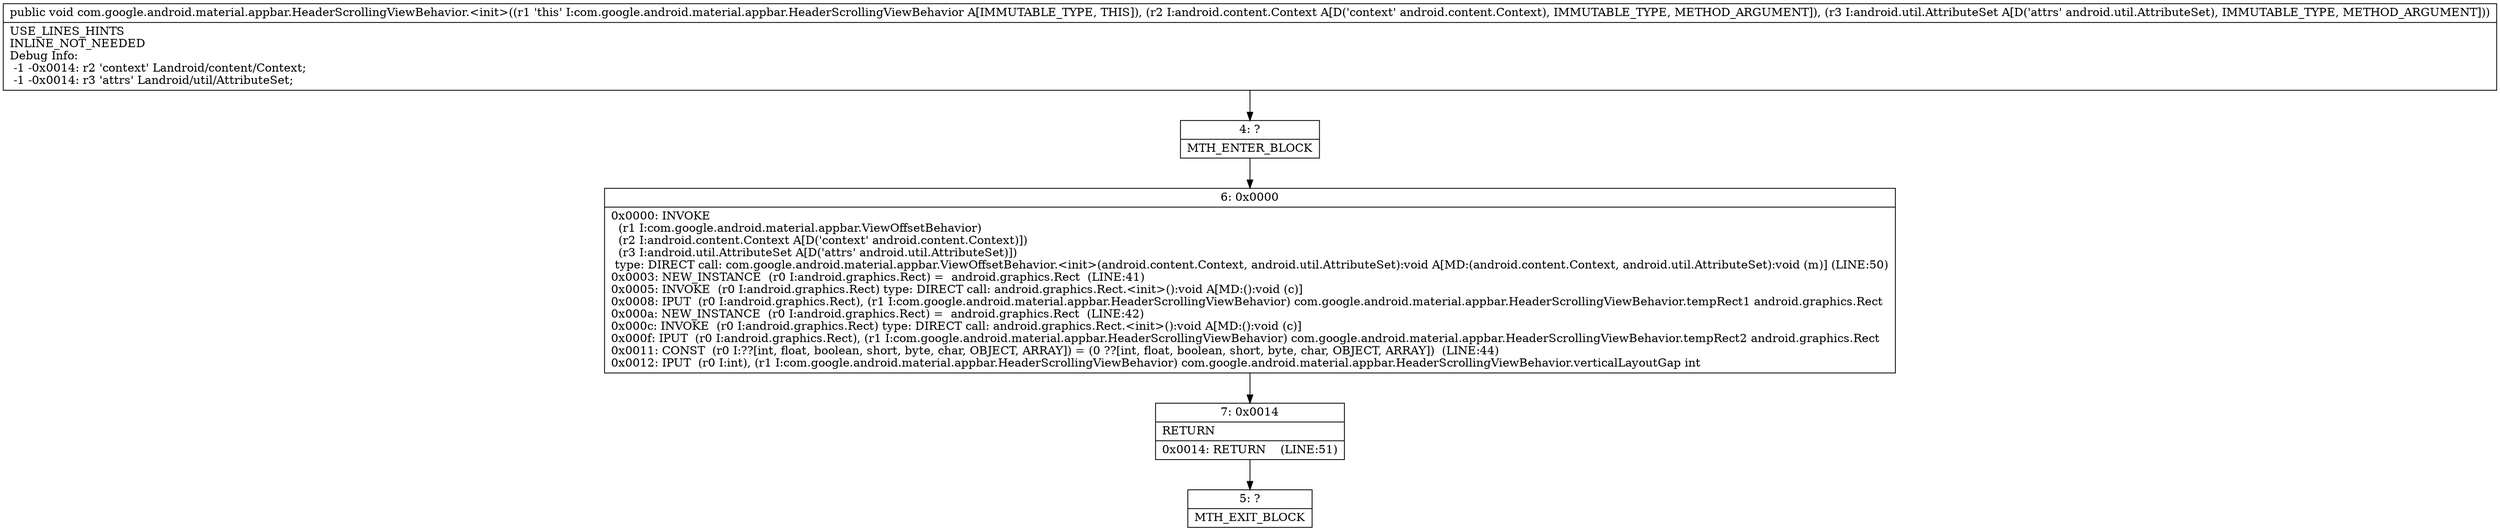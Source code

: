 digraph "CFG forcom.google.android.material.appbar.HeaderScrollingViewBehavior.\<init\>(Landroid\/content\/Context;Landroid\/util\/AttributeSet;)V" {
Node_4 [shape=record,label="{4\:\ ?|MTH_ENTER_BLOCK\l}"];
Node_6 [shape=record,label="{6\:\ 0x0000|0x0000: INVOKE  \l  (r1 I:com.google.android.material.appbar.ViewOffsetBehavior)\l  (r2 I:android.content.Context A[D('context' android.content.Context)])\l  (r3 I:android.util.AttributeSet A[D('attrs' android.util.AttributeSet)])\l type: DIRECT call: com.google.android.material.appbar.ViewOffsetBehavior.\<init\>(android.content.Context, android.util.AttributeSet):void A[MD:(android.content.Context, android.util.AttributeSet):void (m)] (LINE:50)\l0x0003: NEW_INSTANCE  (r0 I:android.graphics.Rect) =  android.graphics.Rect  (LINE:41)\l0x0005: INVOKE  (r0 I:android.graphics.Rect) type: DIRECT call: android.graphics.Rect.\<init\>():void A[MD:():void (c)]\l0x0008: IPUT  (r0 I:android.graphics.Rect), (r1 I:com.google.android.material.appbar.HeaderScrollingViewBehavior) com.google.android.material.appbar.HeaderScrollingViewBehavior.tempRect1 android.graphics.Rect \l0x000a: NEW_INSTANCE  (r0 I:android.graphics.Rect) =  android.graphics.Rect  (LINE:42)\l0x000c: INVOKE  (r0 I:android.graphics.Rect) type: DIRECT call: android.graphics.Rect.\<init\>():void A[MD:():void (c)]\l0x000f: IPUT  (r0 I:android.graphics.Rect), (r1 I:com.google.android.material.appbar.HeaderScrollingViewBehavior) com.google.android.material.appbar.HeaderScrollingViewBehavior.tempRect2 android.graphics.Rect \l0x0011: CONST  (r0 I:??[int, float, boolean, short, byte, char, OBJECT, ARRAY]) = (0 ??[int, float, boolean, short, byte, char, OBJECT, ARRAY])  (LINE:44)\l0x0012: IPUT  (r0 I:int), (r1 I:com.google.android.material.appbar.HeaderScrollingViewBehavior) com.google.android.material.appbar.HeaderScrollingViewBehavior.verticalLayoutGap int \l}"];
Node_7 [shape=record,label="{7\:\ 0x0014|RETURN\l|0x0014: RETURN    (LINE:51)\l}"];
Node_5 [shape=record,label="{5\:\ ?|MTH_EXIT_BLOCK\l}"];
MethodNode[shape=record,label="{public void com.google.android.material.appbar.HeaderScrollingViewBehavior.\<init\>((r1 'this' I:com.google.android.material.appbar.HeaderScrollingViewBehavior A[IMMUTABLE_TYPE, THIS]), (r2 I:android.content.Context A[D('context' android.content.Context), IMMUTABLE_TYPE, METHOD_ARGUMENT]), (r3 I:android.util.AttributeSet A[D('attrs' android.util.AttributeSet), IMMUTABLE_TYPE, METHOD_ARGUMENT]))  | USE_LINES_HINTS\lINLINE_NOT_NEEDED\lDebug Info:\l  \-1 \-0x0014: r2 'context' Landroid\/content\/Context;\l  \-1 \-0x0014: r3 'attrs' Landroid\/util\/AttributeSet;\l}"];
MethodNode -> Node_4;Node_4 -> Node_6;
Node_6 -> Node_7;
Node_7 -> Node_5;
}

